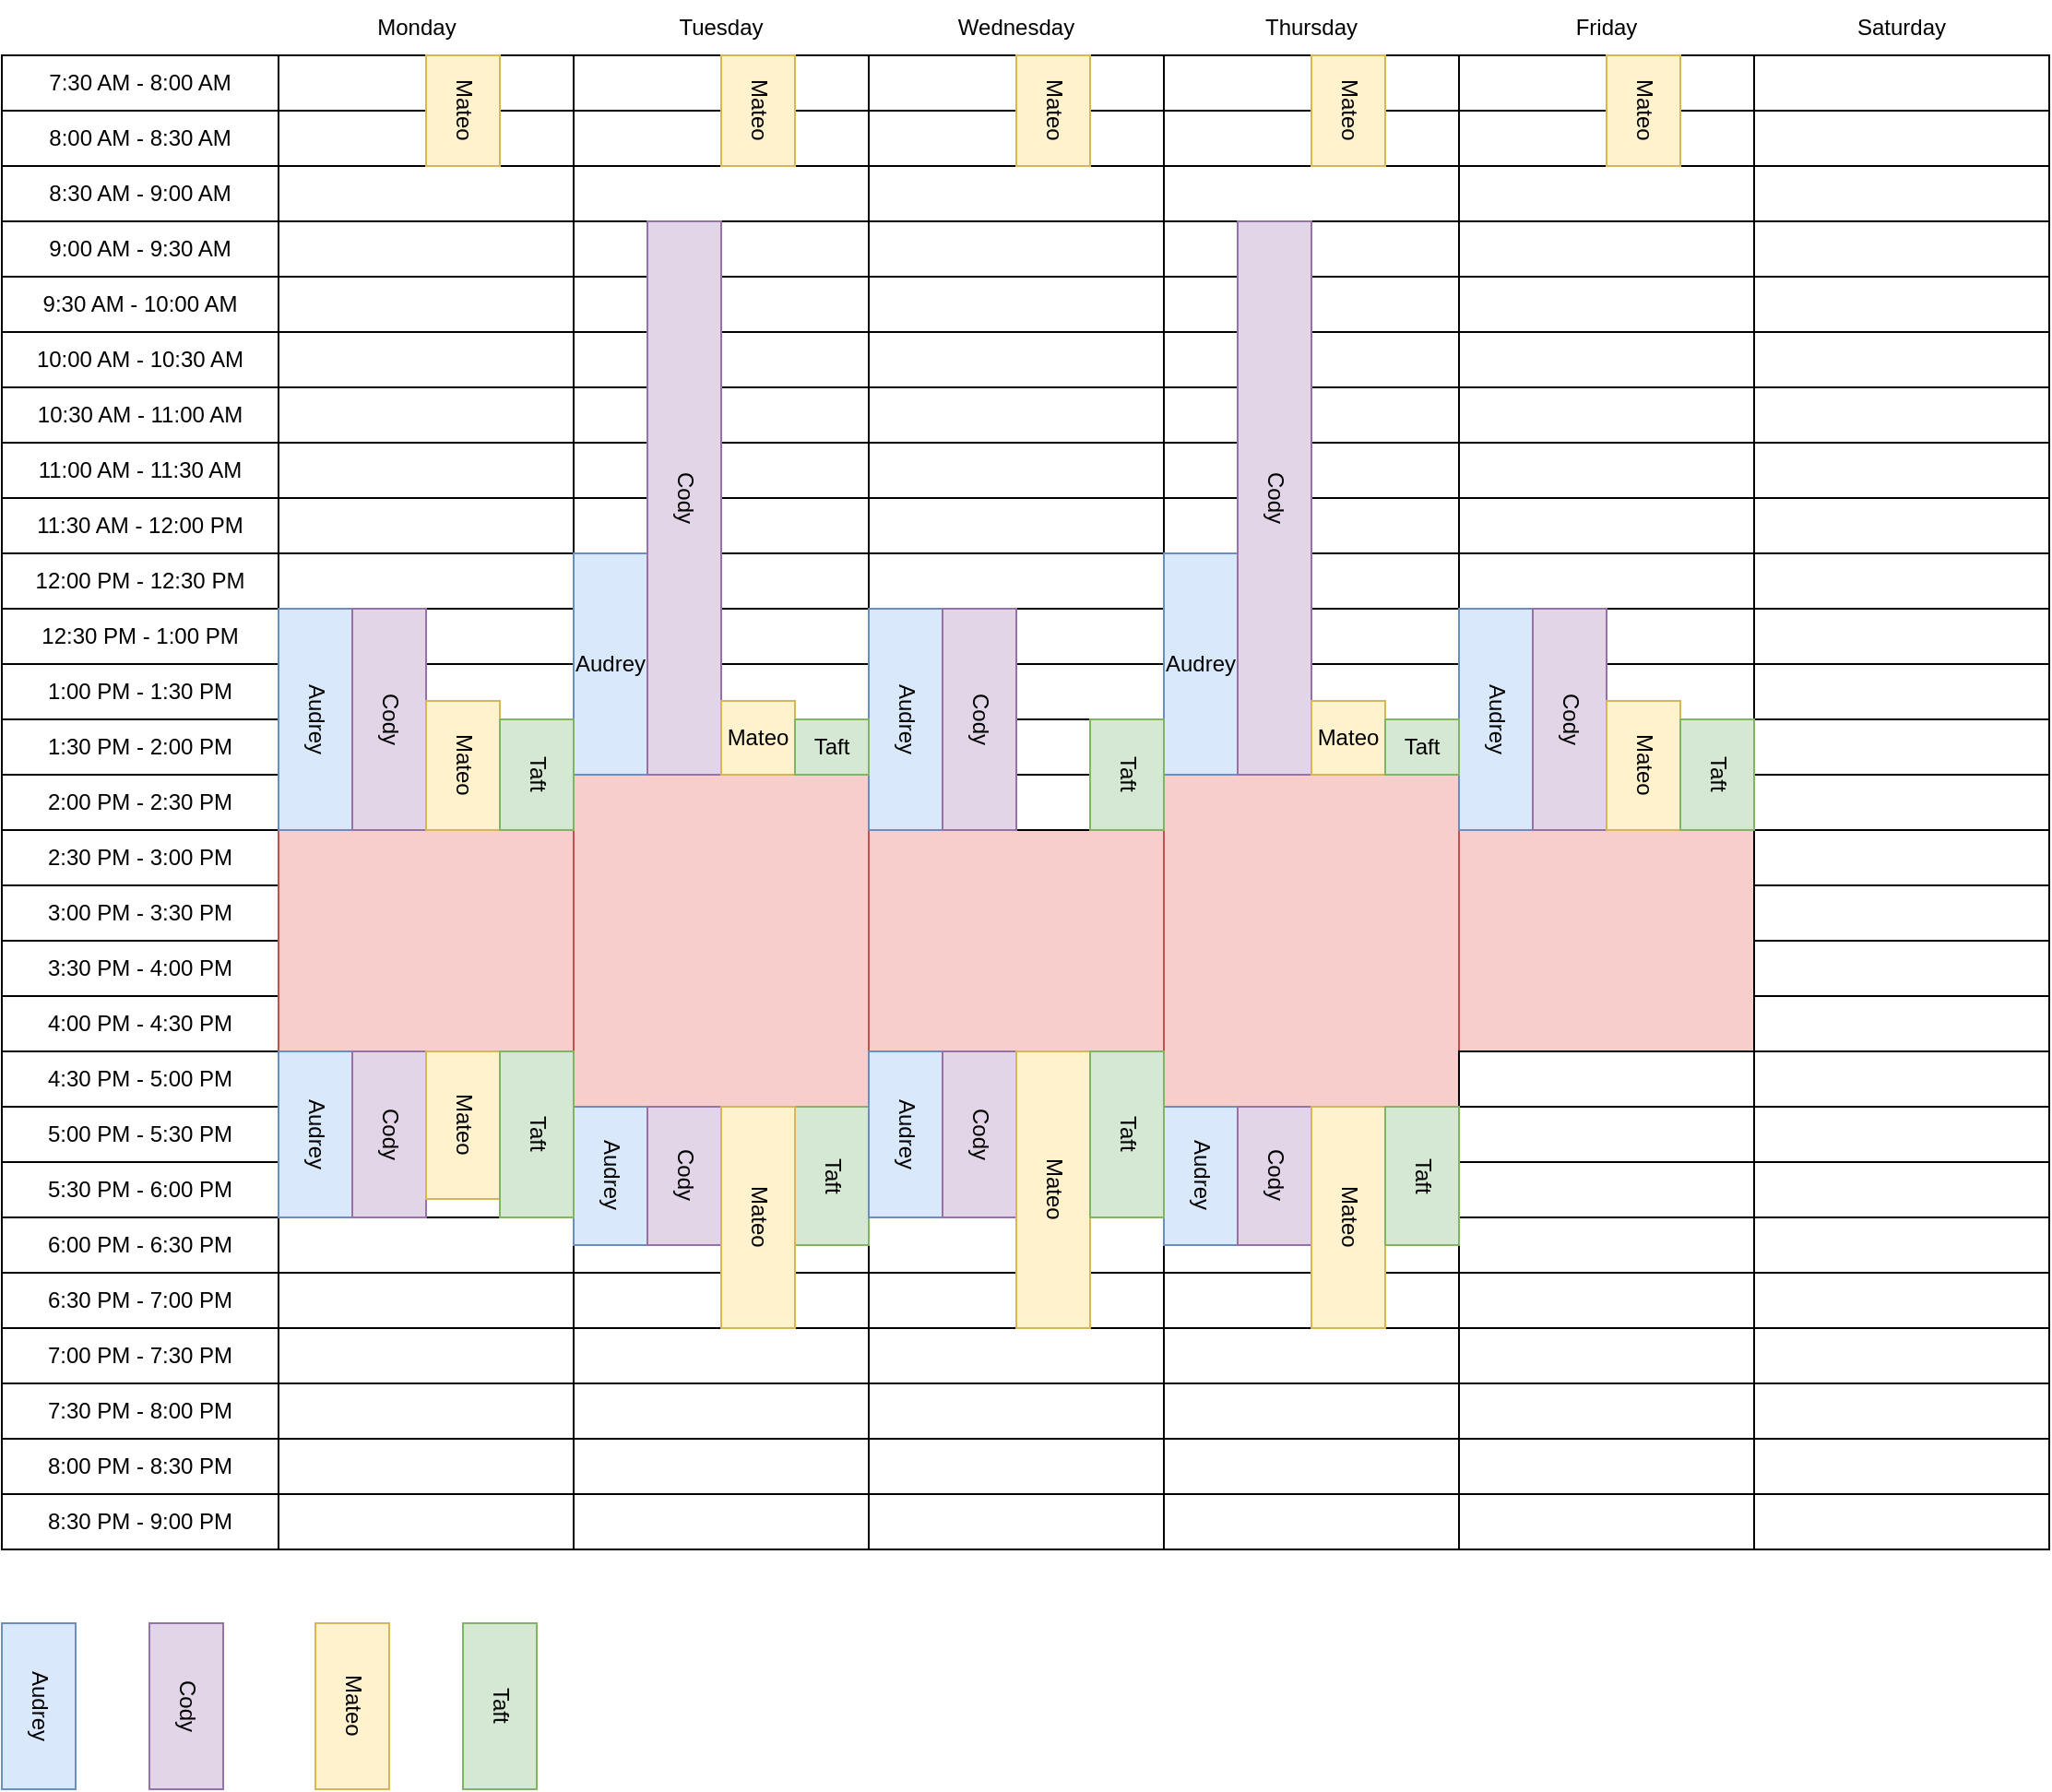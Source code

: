 <mxfile>
    <diagram id="uP_zvnIh-xmorhRnee6C" name="Page-1">
        <mxGraphModel dx="1044" dy="752" grid="1" gridSize="10" guides="1" tooltips="1" connect="1" arrows="1" fold="1" page="1" pageScale="1" pageWidth="850" pageHeight="1100" math="0" shadow="0">
            <root>
                <mxCell id="0"/>
                <mxCell id="1" parent="0"/>
                <mxCell id="2" value="" style="rounded=0;whiteSpace=wrap;html=1;" parent="1" vertex="1">
                    <mxGeometry x="100" y="40" width="150" height="810" as="geometry"/>
                </mxCell>
                <mxCell id="4" value="7:30 AM - 8:00 AM" style="rounded=0;whiteSpace=wrap;html=1;" parent="1" vertex="1">
                    <mxGeometry x="100" y="40" width="150" height="30" as="geometry"/>
                </mxCell>
                <mxCell id="5" value="8:00 AM - 8:30 AM" style="rounded=0;whiteSpace=wrap;html=1;" parent="1" vertex="1">
                    <mxGeometry x="100" y="70" width="150" height="30" as="geometry"/>
                </mxCell>
                <mxCell id="7" value="8:30 AM - 9:00 AM" style="rounded=0;whiteSpace=wrap;html=1;" parent="1" vertex="1">
                    <mxGeometry x="100" y="100" width="150" height="30" as="geometry"/>
                </mxCell>
                <mxCell id="8" value="10:30 AM - 11:00 AM" style="rounded=0;whiteSpace=wrap;html=1;" parent="1" vertex="1">
                    <mxGeometry x="100" y="220" width="150" height="30" as="geometry"/>
                </mxCell>
                <mxCell id="9" value="11:00 AM - 11:30 AM" style="rounded=0;whiteSpace=wrap;html=1;" parent="1" vertex="1">
                    <mxGeometry x="100" y="250" width="150" height="30" as="geometry"/>
                </mxCell>
                <mxCell id="10" value="11:30 AM - 12:00 PM" style="rounded=0;whiteSpace=wrap;html=1;" parent="1" vertex="1">
                    <mxGeometry x="100" y="280" width="150" height="30" as="geometry"/>
                </mxCell>
                <mxCell id="11" value="12:00 PM - 12:30 PM" style="rounded=0;whiteSpace=wrap;html=1;" parent="1" vertex="1">
                    <mxGeometry x="100" y="310" width="150" height="30" as="geometry"/>
                </mxCell>
                <mxCell id="12" value="12:30 PM - 1:00 PM" style="rounded=0;whiteSpace=wrap;html=1;" parent="1" vertex="1">
                    <mxGeometry x="100" y="340" width="150" height="30" as="geometry"/>
                </mxCell>
                <mxCell id="13" value="1:00 PM - 1:30 PM" style="rounded=0;whiteSpace=wrap;html=1;" parent="1" vertex="1">
                    <mxGeometry x="100" y="370" width="150" height="30" as="geometry"/>
                </mxCell>
                <mxCell id="14" value="1:30 PM - 2:00 PM" style="rounded=0;whiteSpace=wrap;html=1;" parent="1" vertex="1">
                    <mxGeometry x="100" y="400" width="150" height="30" as="geometry"/>
                </mxCell>
                <mxCell id="15" value="2:00 PM - 2:30 PM" style="rounded=0;whiteSpace=wrap;html=1;" parent="1" vertex="1">
                    <mxGeometry x="100" y="430" width="150" height="30" as="geometry"/>
                </mxCell>
                <mxCell id="16" value="2:30 PM - 3:00 PM" style="rounded=0;whiteSpace=wrap;html=1;" parent="1" vertex="1">
                    <mxGeometry x="100" y="460" width="150" height="30" as="geometry"/>
                </mxCell>
                <mxCell id="17" value="3:00 PM - 3:30 PM" style="rounded=0;whiteSpace=wrap;html=1;" parent="1" vertex="1">
                    <mxGeometry x="100" y="490" width="150" height="30" as="geometry"/>
                </mxCell>
                <mxCell id="18" value="3:30 PM - 4:00 PM" style="rounded=0;whiteSpace=wrap;html=1;" parent="1" vertex="1">
                    <mxGeometry x="100" y="520" width="150" height="30" as="geometry"/>
                </mxCell>
                <mxCell id="19" value="4:00 PM - 4:30 PM" style="rounded=0;whiteSpace=wrap;html=1;" parent="1" vertex="1">
                    <mxGeometry x="100" y="550" width="150" height="30" as="geometry"/>
                </mxCell>
                <mxCell id="20" value="4:30 PM - 5:00 PM" style="rounded=0;whiteSpace=wrap;html=1;" parent="1" vertex="1">
                    <mxGeometry x="100" y="580" width="150" height="30" as="geometry"/>
                </mxCell>
                <mxCell id="23" value="5:00 PM - 5:30 PM" style="rounded=0;whiteSpace=wrap;html=1;" parent="1" vertex="1">
                    <mxGeometry x="100" y="610" width="150" height="30" as="geometry"/>
                </mxCell>
                <mxCell id="24" value="10:00 AM - 10:30 AM" style="rounded=0;whiteSpace=wrap;html=1;" parent="1" vertex="1">
                    <mxGeometry x="100" y="190" width="150" height="30" as="geometry"/>
                </mxCell>
                <mxCell id="25" value="5:30 PM - 6:00 PM" style="rounded=0;whiteSpace=wrap;html=1;" parent="1" vertex="1">
                    <mxGeometry x="100" y="640" width="150" height="30" as="geometry"/>
                </mxCell>
                <mxCell id="26" value="6:00 PM - 6:30 PM" style="rounded=0;whiteSpace=wrap;html=1;" parent="1" vertex="1">
                    <mxGeometry x="100" y="670" width="150" height="30" as="geometry"/>
                </mxCell>
                <mxCell id="27" value="6:30 PM - 7:00 PM" style="rounded=0;whiteSpace=wrap;html=1;" parent="1" vertex="1">
                    <mxGeometry x="100" y="700" width="150" height="30" as="geometry"/>
                </mxCell>
                <mxCell id="28" value="7:00 PM - 7:30 PM" style="rounded=0;whiteSpace=wrap;html=1;" parent="1" vertex="1">
                    <mxGeometry x="100" y="730" width="150" height="30" as="geometry"/>
                </mxCell>
                <mxCell id="30" value="7:30 PM - 8:00 PM" style="rounded=0;whiteSpace=wrap;html=1;" parent="1" vertex="1">
                    <mxGeometry x="100" y="760" width="150" height="30" as="geometry"/>
                </mxCell>
                <mxCell id="31" value="8:00 PM - 8:30 PM" style="rounded=0;whiteSpace=wrap;html=1;" parent="1" vertex="1">
                    <mxGeometry x="100" y="790" width="150" height="30" as="geometry"/>
                </mxCell>
                <mxCell id="32" value="8:30 PM - 9:00 PM" style="rounded=0;whiteSpace=wrap;html=1;" parent="1" vertex="1">
                    <mxGeometry x="100" y="820" width="150" height="30" as="geometry"/>
                </mxCell>
                <mxCell id="35" value="" style="rounded=0;whiteSpace=wrap;html=1;fillColor=#f8cecc;strokeColor=#b85450;" parent="1" vertex="1">
                    <mxGeometry x="250" y="40" width="160" height="810" as="geometry"/>
                </mxCell>
                <mxCell id="36" value="Monday" style="text;html=1;align=center;verticalAlign=middle;whiteSpace=wrap;rounded=0;" parent="1" vertex="1">
                    <mxGeometry x="295" y="10" width="60" height="30" as="geometry"/>
                </mxCell>
                <mxCell id="37" value="" style="rounded=0;whiteSpace=wrap;html=1;" parent="1" vertex="1">
                    <mxGeometry x="250" y="40" width="160" height="30" as="geometry"/>
                </mxCell>
                <mxCell id="38" value="" style="rounded=0;whiteSpace=wrap;html=1;" parent="1" vertex="1">
                    <mxGeometry x="250" y="70" width="160" height="30" as="geometry"/>
                </mxCell>
                <mxCell id="40" value="" style="rounded=0;whiteSpace=wrap;html=1;" parent="1" vertex="1">
                    <mxGeometry x="250" y="130" width="160" height="30" as="geometry"/>
                </mxCell>
                <mxCell id="41" value="" style="rounded=0;whiteSpace=wrap;html=1;" parent="1" vertex="1">
                    <mxGeometry x="250" y="160" width="160" height="30" as="geometry"/>
                </mxCell>
                <mxCell id="42" value="" style="rounded=0;whiteSpace=wrap;html=1;" parent="1" vertex="1">
                    <mxGeometry x="250" y="190" width="160" height="30" as="geometry"/>
                </mxCell>
                <mxCell id="43" value="" style="rounded=0;whiteSpace=wrap;html=1;" parent="1" vertex="1">
                    <mxGeometry x="250" y="220" width="160" height="30" as="geometry"/>
                </mxCell>
                <mxCell id="44" value="" style="rounded=0;whiteSpace=wrap;html=1;" parent="1" vertex="1">
                    <mxGeometry x="250" y="250" width="160" height="30" as="geometry"/>
                </mxCell>
                <mxCell id="45" value="" style="rounded=0;whiteSpace=wrap;html=1;" parent="1" vertex="1">
                    <mxGeometry x="250" y="280" width="160" height="30" as="geometry"/>
                </mxCell>
                <mxCell id="46" value="" style="rounded=0;whiteSpace=wrap;html=1;" parent="1" vertex="1">
                    <mxGeometry x="250" y="310" width="160" height="30" as="geometry"/>
                </mxCell>
                <mxCell id="47" value="" style="rounded=0;whiteSpace=wrap;html=1;" parent="1" vertex="1">
                    <mxGeometry x="250" y="340" width="160" height="30" as="geometry"/>
                </mxCell>
                <mxCell id="48" value="" style="rounded=0;whiteSpace=wrap;html=1;" parent="1" vertex="1">
                    <mxGeometry x="250" y="370" width="160" height="30" as="geometry"/>
                </mxCell>
                <mxCell id="49" value="" style="rounded=0;whiteSpace=wrap;html=1;" parent="1" vertex="1">
                    <mxGeometry x="250" y="400" width="160" height="30" as="geometry"/>
                </mxCell>
                <mxCell id="50" value="" style="rounded=0;whiteSpace=wrap;html=1;" parent="1" vertex="1">
                    <mxGeometry x="250" y="430" width="160" height="30" as="geometry"/>
                </mxCell>
                <mxCell id="55" value="" style="rounded=0;whiteSpace=wrap;html=1;" parent="1" vertex="1">
                    <mxGeometry x="250" y="580" width="160" height="30" as="geometry"/>
                </mxCell>
                <mxCell id="56" value="" style="rounded=0;whiteSpace=wrap;html=1;" parent="1" vertex="1">
                    <mxGeometry x="250" y="610" width="160" height="30" as="geometry"/>
                </mxCell>
                <mxCell id="57" value="" style="rounded=0;whiteSpace=wrap;html=1;" parent="1" vertex="1">
                    <mxGeometry x="250" y="640" width="160" height="30" as="geometry"/>
                </mxCell>
                <mxCell id="58" value="" style="rounded=0;whiteSpace=wrap;html=1;" parent="1" vertex="1">
                    <mxGeometry x="250" y="670" width="160" height="30" as="geometry"/>
                </mxCell>
                <mxCell id="59" value="" style="rounded=0;whiteSpace=wrap;html=1;" parent="1" vertex="1">
                    <mxGeometry x="250" y="700" width="160" height="30" as="geometry"/>
                </mxCell>
                <mxCell id="60" value="" style="rounded=0;whiteSpace=wrap;html=1;" parent="1" vertex="1">
                    <mxGeometry x="250" y="730" width="160" height="30" as="geometry"/>
                </mxCell>
                <mxCell id="61" value="" style="rounded=0;whiteSpace=wrap;html=1;" parent="1" vertex="1">
                    <mxGeometry x="250" y="760" width="160" height="30" as="geometry"/>
                </mxCell>
                <mxCell id="62" value="" style="rounded=0;whiteSpace=wrap;html=1;" parent="1" vertex="1">
                    <mxGeometry x="250" y="790" width="160" height="30" as="geometry"/>
                </mxCell>
                <mxCell id="63" value="" style="rounded=0;whiteSpace=wrap;html=1;" parent="1" vertex="1">
                    <mxGeometry x="250" y="820" width="160" height="30" as="geometry"/>
                </mxCell>
                <mxCell id="64" value="" style="rounded=0;whiteSpace=wrap;html=1;fillColor=#f8cecc;strokeColor=#b85450;" parent="1" vertex="1">
                    <mxGeometry x="410" y="40" width="160" height="810" as="geometry"/>
                </mxCell>
                <mxCell id="65" value="Tuesday" style="text;html=1;align=center;verticalAlign=middle;whiteSpace=wrap;rounded=0;" parent="1" vertex="1">
                    <mxGeometry x="460" y="10" width="60" height="30" as="geometry"/>
                </mxCell>
                <mxCell id="66" value="" style="rounded=0;whiteSpace=wrap;html=1;" parent="1" vertex="1">
                    <mxGeometry x="410" y="40" width="160" height="30" as="geometry"/>
                </mxCell>
                <mxCell id="67" value="" style="rounded=0;whiteSpace=wrap;html=1;" parent="1" vertex="1">
                    <mxGeometry x="410" y="70" width="160" height="30" as="geometry"/>
                </mxCell>
                <mxCell id="68" value="" style="rounded=0;whiteSpace=wrap;html=1;" parent="1" vertex="1">
                    <mxGeometry x="410" y="100" width="160" height="30" as="geometry"/>
                </mxCell>
                <mxCell id="69" value="" style="rounded=0;whiteSpace=wrap;html=1;" parent="1" vertex="1">
                    <mxGeometry x="410" y="130" width="160" height="30" as="geometry"/>
                </mxCell>
                <mxCell id="70" value="" style="rounded=0;whiteSpace=wrap;html=1;" parent="1" vertex="1">
                    <mxGeometry x="410" y="160" width="160" height="30" as="geometry"/>
                </mxCell>
                <mxCell id="71" value="" style="rounded=0;whiteSpace=wrap;html=1;" parent="1" vertex="1">
                    <mxGeometry x="410" y="190" width="160" height="30" as="geometry"/>
                </mxCell>
                <mxCell id="72" value="" style="rounded=0;whiteSpace=wrap;html=1;" parent="1" vertex="1">
                    <mxGeometry x="410" y="220" width="160" height="30" as="geometry"/>
                </mxCell>
                <mxCell id="73" value="" style="rounded=0;whiteSpace=wrap;html=1;" parent="1" vertex="1">
                    <mxGeometry x="410" y="250" width="160" height="30" as="geometry"/>
                </mxCell>
                <mxCell id="74" value="" style="rounded=0;whiteSpace=wrap;html=1;" parent="1" vertex="1">
                    <mxGeometry x="410" y="280" width="160" height="30" as="geometry"/>
                </mxCell>
                <mxCell id="75" value="" style="rounded=0;whiteSpace=wrap;html=1;" parent="1" vertex="1">
                    <mxGeometry x="410" y="310" width="160" height="30" as="geometry"/>
                </mxCell>
                <mxCell id="76" value="" style="rounded=0;whiteSpace=wrap;html=1;" parent="1" vertex="1">
                    <mxGeometry x="410" y="340" width="160" height="30" as="geometry"/>
                </mxCell>
                <mxCell id="77" value="" style="rounded=0;whiteSpace=wrap;html=1;" parent="1" vertex="1">
                    <mxGeometry x="410" y="370" width="160" height="30" as="geometry"/>
                </mxCell>
                <mxCell id="78" value="" style="rounded=0;whiteSpace=wrap;html=1;" parent="1" vertex="1">
                    <mxGeometry x="410" y="400" width="160" height="30" as="geometry"/>
                </mxCell>
                <mxCell id="85" value="" style="rounded=0;whiteSpace=wrap;html=1;" parent="1" vertex="1">
                    <mxGeometry x="410" y="610" width="160" height="30" as="geometry"/>
                </mxCell>
                <mxCell id="86" value="" style="rounded=0;whiteSpace=wrap;html=1;" parent="1" vertex="1">
                    <mxGeometry x="410" y="640" width="160" height="30" as="geometry"/>
                </mxCell>
                <mxCell id="87" value="" style="rounded=0;whiteSpace=wrap;html=1;" parent="1" vertex="1">
                    <mxGeometry x="410" y="670" width="160" height="30" as="geometry"/>
                </mxCell>
                <mxCell id="88" value="" style="rounded=0;whiteSpace=wrap;html=1;" parent="1" vertex="1">
                    <mxGeometry x="410" y="700" width="160" height="30" as="geometry"/>
                </mxCell>
                <mxCell id="89" value="" style="rounded=0;whiteSpace=wrap;html=1;" parent="1" vertex="1">
                    <mxGeometry x="410" y="730" width="160" height="30" as="geometry"/>
                </mxCell>
                <mxCell id="90" value="" style="rounded=0;whiteSpace=wrap;html=1;" parent="1" vertex="1">
                    <mxGeometry x="410" y="760" width="160" height="30" as="geometry"/>
                </mxCell>
                <mxCell id="91" value="" style="rounded=0;whiteSpace=wrap;html=1;" parent="1" vertex="1">
                    <mxGeometry x="410" y="790" width="160" height="30" as="geometry"/>
                </mxCell>
                <mxCell id="92" value="" style="rounded=0;whiteSpace=wrap;html=1;" parent="1" vertex="1">
                    <mxGeometry x="410" y="820" width="160" height="30" as="geometry"/>
                </mxCell>
                <mxCell id="93" value="" style="rounded=0;whiteSpace=wrap;html=1;fillColor=#f8cecc;strokeColor=#b85450;" parent="1" vertex="1">
                    <mxGeometry x="570" y="40" width="160" height="810" as="geometry"/>
                </mxCell>
                <mxCell id="94" value="Wednesday" style="text;html=1;align=center;verticalAlign=middle;whiteSpace=wrap;rounded=0;" parent="1" vertex="1">
                    <mxGeometry x="620" y="10" width="60" height="30" as="geometry"/>
                </mxCell>
                <mxCell id="95" value="" style="rounded=0;whiteSpace=wrap;html=1;" parent="1" vertex="1">
                    <mxGeometry x="570" y="40" width="160" height="30" as="geometry"/>
                </mxCell>
                <mxCell id="96" value="" style="rounded=0;whiteSpace=wrap;html=1;" parent="1" vertex="1">
                    <mxGeometry x="570" y="70" width="160" height="30" as="geometry"/>
                </mxCell>
                <mxCell id="97" value="" style="rounded=0;whiteSpace=wrap;html=1;" parent="1" vertex="1">
                    <mxGeometry x="570" y="100" width="160" height="30" as="geometry"/>
                </mxCell>
                <mxCell id="98" value="" style="rounded=0;whiteSpace=wrap;html=1;" parent="1" vertex="1">
                    <mxGeometry x="570" y="130" width="160" height="30" as="geometry"/>
                </mxCell>
                <mxCell id="99" value="" style="rounded=0;whiteSpace=wrap;html=1;" parent="1" vertex="1">
                    <mxGeometry x="570" y="160" width="160" height="30" as="geometry"/>
                </mxCell>
                <mxCell id="100" value="" style="rounded=0;whiteSpace=wrap;html=1;" parent="1" vertex="1">
                    <mxGeometry x="570" y="190" width="160" height="30" as="geometry"/>
                </mxCell>
                <mxCell id="101" value="" style="rounded=0;whiteSpace=wrap;html=1;" parent="1" vertex="1">
                    <mxGeometry x="570" y="220" width="160" height="30" as="geometry"/>
                </mxCell>
                <mxCell id="102" value="" style="rounded=0;whiteSpace=wrap;html=1;" parent="1" vertex="1">
                    <mxGeometry x="570" y="250" width="160" height="30" as="geometry"/>
                </mxCell>
                <mxCell id="103" value="" style="rounded=0;whiteSpace=wrap;html=1;" parent="1" vertex="1">
                    <mxGeometry x="570" y="280" width="160" height="30" as="geometry"/>
                </mxCell>
                <mxCell id="104" value="" style="rounded=0;whiteSpace=wrap;html=1;" parent="1" vertex="1">
                    <mxGeometry x="570" y="310" width="160" height="30" as="geometry"/>
                </mxCell>
                <mxCell id="105" value="" style="rounded=0;whiteSpace=wrap;html=1;" parent="1" vertex="1">
                    <mxGeometry x="570" y="340" width="160" height="30" as="geometry"/>
                </mxCell>
                <mxCell id="106" value="" style="rounded=0;whiteSpace=wrap;html=1;" parent="1" vertex="1">
                    <mxGeometry x="570" y="370" width="160" height="30" as="geometry"/>
                </mxCell>
                <mxCell id="107" value="" style="rounded=0;whiteSpace=wrap;html=1;" parent="1" vertex="1">
                    <mxGeometry x="570" y="400" width="160" height="30" as="geometry"/>
                </mxCell>
                <mxCell id="108" value="" style="rounded=0;whiteSpace=wrap;html=1;" parent="1" vertex="1">
                    <mxGeometry x="570" y="430" width="160" height="30" as="geometry"/>
                </mxCell>
                <mxCell id="113" value="" style="rounded=0;whiteSpace=wrap;html=1;" parent="1" vertex="1">
                    <mxGeometry x="570" y="580" width="160" height="30" as="geometry"/>
                </mxCell>
                <mxCell id="114" value="" style="rounded=0;whiteSpace=wrap;html=1;" parent="1" vertex="1">
                    <mxGeometry x="570" y="610" width="160" height="30" as="geometry"/>
                </mxCell>
                <mxCell id="115" value="" style="rounded=0;whiteSpace=wrap;html=1;" parent="1" vertex="1">
                    <mxGeometry x="570" y="640" width="160" height="30" as="geometry"/>
                </mxCell>
                <mxCell id="116" value="" style="rounded=0;whiteSpace=wrap;html=1;" parent="1" vertex="1">
                    <mxGeometry x="570" y="670" width="160" height="30" as="geometry"/>
                </mxCell>
                <mxCell id="117" value="" style="rounded=0;whiteSpace=wrap;html=1;" parent="1" vertex="1">
                    <mxGeometry x="570" y="700" width="160" height="30" as="geometry"/>
                </mxCell>
                <mxCell id="118" value="" style="rounded=0;whiteSpace=wrap;html=1;" parent="1" vertex="1">
                    <mxGeometry x="570" y="730" width="160" height="30" as="geometry"/>
                </mxCell>
                <mxCell id="119" value="" style="rounded=0;whiteSpace=wrap;html=1;" parent="1" vertex="1">
                    <mxGeometry x="570" y="760" width="160" height="30" as="geometry"/>
                </mxCell>
                <mxCell id="120" value="" style="rounded=0;whiteSpace=wrap;html=1;" parent="1" vertex="1">
                    <mxGeometry x="570" y="790" width="160" height="30" as="geometry"/>
                </mxCell>
                <mxCell id="121" value="" style="rounded=0;whiteSpace=wrap;html=1;" parent="1" vertex="1">
                    <mxGeometry x="570" y="820" width="160" height="30" as="geometry"/>
                </mxCell>
                <mxCell id="122" value="" style="rounded=0;whiteSpace=wrap;html=1;fillColor=#f8cecc;strokeColor=#b85450;" parent="1" vertex="1">
                    <mxGeometry x="730" y="40" width="160" height="810" as="geometry"/>
                </mxCell>
                <mxCell id="123" value="Thursday" style="text;html=1;align=center;verticalAlign=middle;whiteSpace=wrap;rounded=0;" parent="1" vertex="1">
                    <mxGeometry x="780" y="10" width="60" height="30" as="geometry"/>
                </mxCell>
                <mxCell id="124" value="" style="rounded=0;whiteSpace=wrap;html=1;" parent="1" vertex="1">
                    <mxGeometry x="730" y="40" width="160" height="30" as="geometry"/>
                </mxCell>
                <mxCell id="125" value="" style="rounded=0;whiteSpace=wrap;html=1;" parent="1" vertex="1">
                    <mxGeometry x="730" y="70" width="160" height="30" as="geometry"/>
                </mxCell>
                <mxCell id="126" value="" style="rounded=0;whiteSpace=wrap;html=1;" parent="1" vertex="1">
                    <mxGeometry x="730" y="100" width="160" height="30" as="geometry"/>
                </mxCell>
                <mxCell id="127" value="" style="rounded=0;whiteSpace=wrap;html=1;" parent="1" vertex="1">
                    <mxGeometry x="730" y="130" width="160" height="30" as="geometry"/>
                </mxCell>
                <mxCell id="128" value="" style="rounded=0;whiteSpace=wrap;html=1;" parent="1" vertex="1">
                    <mxGeometry x="730" y="160" width="160" height="30" as="geometry"/>
                </mxCell>
                <mxCell id="129" value="" style="rounded=0;whiteSpace=wrap;html=1;" parent="1" vertex="1">
                    <mxGeometry x="730" y="190" width="160" height="30" as="geometry"/>
                </mxCell>
                <mxCell id="130" value="" style="rounded=0;whiteSpace=wrap;html=1;" parent="1" vertex="1">
                    <mxGeometry x="730" y="220" width="160" height="30" as="geometry"/>
                </mxCell>
                <mxCell id="131" value="" style="rounded=0;whiteSpace=wrap;html=1;" parent="1" vertex="1">
                    <mxGeometry x="730" y="250" width="160" height="30" as="geometry"/>
                </mxCell>
                <mxCell id="132" value="" style="rounded=0;whiteSpace=wrap;html=1;" parent="1" vertex="1">
                    <mxGeometry x="730" y="280" width="160" height="30" as="geometry"/>
                </mxCell>
                <mxCell id="133" value="" style="rounded=0;whiteSpace=wrap;html=1;" parent="1" vertex="1">
                    <mxGeometry x="730" y="310" width="160" height="30" as="geometry"/>
                </mxCell>
                <mxCell id="134" value="" style="rounded=0;whiteSpace=wrap;html=1;" parent="1" vertex="1">
                    <mxGeometry x="730" y="340" width="160" height="30" as="geometry"/>
                </mxCell>
                <mxCell id="135" value="" style="rounded=0;whiteSpace=wrap;html=1;" parent="1" vertex="1">
                    <mxGeometry x="730" y="370" width="160" height="30" as="geometry"/>
                </mxCell>
                <mxCell id="136" value="" style="rounded=0;whiteSpace=wrap;html=1;" parent="1" vertex="1">
                    <mxGeometry x="730" y="400" width="160" height="30" as="geometry"/>
                </mxCell>
                <mxCell id="143" value="" style="rounded=0;whiteSpace=wrap;html=1;" parent="1" vertex="1">
                    <mxGeometry x="730" y="610" width="160" height="30" as="geometry"/>
                </mxCell>
                <mxCell id="144" value="" style="rounded=0;whiteSpace=wrap;html=1;" parent="1" vertex="1">
                    <mxGeometry x="730" y="640" width="160" height="30" as="geometry"/>
                </mxCell>
                <mxCell id="145" value="" style="rounded=0;whiteSpace=wrap;html=1;" parent="1" vertex="1">
                    <mxGeometry x="730" y="670" width="160" height="30" as="geometry"/>
                </mxCell>
                <mxCell id="146" value="" style="rounded=0;whiteSpace=wrap;html=1;" parent="1" vertex="1">
                    <mxGeometry x="730" y="700" width="160" height="30" as="geometry"/>
                </mxCell>
                <mxCell id="147" value="" style="rounded=0;whiteSpace=wrap;html=1;" parent="1" vertex="1">
                    <mxGeometry x="730" y="730" width="160" height="30" as="geometry"/>
                </mxCell>
                <mxCell id="148" value="" style="rounded=0;whiteSpace=wrap;html=1;" parent="1" vertex="1">
                    <mxGeometry x="730" y="760" width="160" height="30" as="geometry"/>
                </mxCell>
                <mxCell id="149" value="" style="rounded=0;whiteSpace=wrap;html=1;" parent="1" vertex="1">
                    <mxGeometry x="730" y="790" width="160" height="30" as="geometry"/>
                </mxCell>
                <mxCell id="150" value="" style="rounded=0;whiteSpace=wrap;html=1;" parent="1" vertex="1">
                    <mxGeometry x="730" y="820" width="160" height="30" as="geometry"/>
                </mxCell>
                <mxCell id="151" value="" style="rounded=0;whiteSpace=wrap;html=1;fillColor=#f8cecc;strokeColor=#b85450;" parent="1" vertex="1">
                    <mxGeometry x="890" y="40" width="160" height="810" as="geometry"/>
                </mxCell>
                <mxCell id="152" value="Friday" style="text;html=1;align=center;verticalAlign=middle;whiteSpace=wrap;rounded=0;" parent="1" vertex="1">
                    <mxGeometry x="940" y="10" width="60" height="30" as="geometry"/>
                </mxCell>
                <mxCell id="153" value="" style="rounded=0;whiteSpace=wrap;html=1;" parent="1" vertex="1">
                    <mxGeometry x="890" y="40" width="160" height="30" as="geometry"/>
                </mxCell>
                <mxCell id="154" value="" style="rounded=0;whiteSpace=wrap;html=1;" parent="1" vertex="1">
                    <mxGeometry x="890" y="70" width="160" height="30" as="geometry"/>
                </mxCell>
                <mxCell id="155" value="" style="rounded=0;whiteSpace=wrap;html=1;" parent="1" vertex="1">
                    <mxGeometry x="890" y="100" width="160" height="30" as="geometry"/>
                </mxCell>
                <mxCell id="156" value="" style="rounded=0;whiteSpace=wrap;html=1;" parent="1" vertex="1">
                    <mxGeometry x="890" y="130" width="160" height="30" as="geometry"/>
                </mxCell>
                <mxCell id="157" value="" style="rounded=0;whiteSpace=wrap;html=1;" parent="1" vertex="1">
                    <mxGeometry x="890" y="160" width="160" height="30" as="geometry"/>
                </mxCell>
                <mxCell id="158" value="" style="rounded=0;whiteSpace=wrap;html=1;" parent="1" vertex="1">
                    <mxGeometry x="890" y="190" width="160" height="30" as="geometry"/>
                </mxCell>
                <mxCell id="159" value="" style="rounded=0;whiteSpace=wrap;html=1;" parent="1" vertex="1">
                    <mxGeometry x="890" y="220" width="160" height="30" as="geometry"/>
                </mxCell>
                <mxCell id="160" value="" style="rounded=0;whiteSpace=wrap;html=1;" parent="1" vertex="1">
                    <mxGeometry x="890" y="250" width="160" height="30" as="geometry"/>
                </mxCell>
                <mxCell id="161" value="" style="rounded=0;whiteSpace=wrap;html=1;" parent="1" vertex="1">
                    <mxGeometry x="890" y="280" width="160" height="30" as="geometry"/>
                </mxCell>
                <mxCell id="162" value="" style="rounded=0;whiteSpace=wrap;html=1;" parent="1" vertex="1">
                    <mxGeometry x="890" y="310" width="160" height="30" as="geometry"/>
                </mxCell>
                <mxCell id="163" value="" style="rounded=0;whiteSpace=wrap;html=1;" parent="1" vertex="1">
                    <mxGeometry x="890" y="340" width="160" height="30" as="geometry"/>
                </mxCell>
                <mxCell id="164" value="" style="rounded=0;whiteSpace=wrap;html=1;" parent="1" vertex="1">
                    <mxGeometry x="890" y="370" width="160" height="30" as="geometry"/>
                </mxCell>
                <mxCell id="165" value="" style="rounded=0;whiteSpace=wrap;html=1;" parent="1" vertex="1">
                    <mxGeometry x="890" y="400" width="160" height="30" as="geometry"/>
                </mxCell>
                <mxCell id="166" value="" style="rounded=0;whiteSpace=wrap;html=1;" parent="1" vertex="1">
                    <mxGeometry x="890" y="430" width="160" height="30" as="geometry"/>
                </mxCell>
                <mxCell id="171" value="" style="rounded=0;whiteSpace=wrap;html=1;" parent="1" vertex="1">
                    <mxGeometry x="890" y="580" width="160" height="30" as="geometry"/>
                </mxCell>
                <mxCell id="172" value="" style="rounded=0;whiteSpace=wrap;html=1;" parent="1" vertex="1">
                    <mxGeometry x="890" y="610" width="160" height="30" as="geometry"/>
                </mxCell>
                <mxCell id="173" value="" style="rounded=0;whiteSpace=wrap;html=1;" parent="1" vertex="1">
                    <mxGeometry x="890" y="640" width="160" height="30" as="geometry"/>
                </mxCell>
                <mxCell id="174" value="" style="rounded=0;whiteSpace=wrap;html=1;" parent="1" vertex="1">
                    <mxGeometry x="890" y="670" width="160" height="30" as="geometry"/>
                </mxCell>
                <mxCell id="175" value="" style="rounded=0;whiteSpace=wrap;html=1;" parent="1" vertex="1">
                    <mxGeometry x="890" y="700" width="160" height="30" as="geometry"/>
                </mxCell>
                <mxCell id="176" value="" style="rounded=0;whiteSpace=wrap;html=1;" parent="1" vertex="1">
                    <mxGeometry x="890" y="730" width="160" height="30" as="geometry"/>
                </mxCell>
                <mxCell id="177" value="" style="rounded=0;whiteSpace=wrap;html=1;" parent="1" vertex="1">
                    <mxGeometry x="890" y="760" width="160" height="30" as="geometry"/>
                </mxCell>
                <mxCell id="178" value="" style="rounded=0;whiteSpace=wrap;html=1;" parent="1" vertex="1">
                    <mxGeometry x="890" y="790" width="160" height="30" as="geometry"/>
                </mxCell>
                <mxCell id="179" value="" style="rounded=0;whiteSpace=wrap;html=1;" parent="1" vertex="1">
                    <mxGeometry x="890" y="820" width="160" height="30" as="geometry"/>
                </mxCell>
                <mxCell id="180" value="" style="rounded=0;whiteSpace=wrap;html=1;" parent="1" vertex="1">
                    <mxGeometry x="1050" y="40" width="160" height="810" as="geometry"/>
                </mxCell>
                <mxCell id="181" value="Saturday" style="text;html=1;align=center;verticalAlign=middle;whiteSpace=wrap;rounded=0;" parent="1" vertex="1">
                    <mxGeometry x="1100" y="10" width="60" height="30" as="geometry"/>
                </mxCell>
                <mxCell id="182" value="" style="rounded=0;whiteSpace=wrap;html=1;" parent="1" vertex="1">
                    <mxGeometry x="1050" y="40" width="160" height="30" as="geometry"/>
                </mxCell>
                <mxCell id="183" value="" style="rounded=0;whiteSpace=wrap;html=1;" parent="1" vertex="1">
                    <mxGeometry x="1050" y="70" width="160" height="30" as="geometry"/>
                </mxCell>
                <mxCell id="184" value="" style="rounded=0;whiteSpace=wrap;html=1;" parent="1" vertex="1">
                    <mxGeometry x="1050" y="100" width="160" height="30" as="geometry"/>
                </mxCell>
                <mxCell id="185" value="" style="rounded=0;whiteSpace=wrap;html=1;" parent="1" vertex="1">
                    <mxGeometry x="1050" y="130" width="160" height="30" as="geometry"/>
                </mxCell>
                <mxCell id="186" value="" style="rounded=0;whiteSpace=wrap;html=1;" parent="1" vertex="1">
                    <mxGeometry x="1050" y="160" width="160" height="30" as="geometry"/>
                </mxCell>
                <mxCell id="187" value="" style="rounded=0;whiteSpace=wrap;html=1;" parent="1" vertex="1">
                    <mxGeometry x="1050" y="190" width="160" height="30" as="geometry"/>
                </mxCell>
                <mxCell id="188" value="" style="rounded=0;whiteSpace=wrap;html=1;" parent="1" vertex="1">
                    <mxGeometry x="1050" y="220" width="160" height="30" as="geometry"/>
                </mxCell>
                <mxCell id="189" value="" style="rounded=0;whiteSpace=wrap;html=1;" parent="1" vertex="1">
                    <mxGeometry x="1050" y="250" width="160" height="30" as="geometry"/>
                </mxCell>
                <mxCell id="190" value="" style="rounded=0;whiteSpace=wrap;html=1;" parent="1" vertex="1">
                    <mxGeometry x="1050" y="280" width="160" height="30" as="geometry"/>
                </mxCell>
                <mxCell id="191" value="" style="rounded=0;whiteSpace=wrap;html=1;" parent="1" vertex="1">
                    <mxGeometry x="1050" y="310" width="160" height="30" as="geometry"/>
                </mxCell>
                <mxCell id="192" value="" style="rounded=0;whiteSpace=wrap;html=1;" parent="1" vertex="1">
                    <mxGeometry x="1050" y="340" width="160" height="30" as="geometry"/>
                </mxCell>
                <mxCell id="193" value="" style="rounded=0;whiteSpace=wrap;html=1;" parent="1" vertex="1">
                    <mxGeometry x="1050" y="370" width="160" height="30" as="geometry"/>
                </mxCell>
                <mxCell id="194" value="" style="rounded=0;whiteSpace=wrap;html=1;" parent="1" vertex="1">
                    <mxGeometry x="1050" y="400" width="160" height="30" as="geometry"/>
                </mxCell>
                <mxCell id="195" value="" style="rounded=0;whiteSpace=wrap;html=1;" parent="1" vertex="1">
                    <mxGeometry x="1050" y="430" width="160" height="30" as="geometry"/>
                </mxCell>
                <mxCell id="196" value="" style="rounded=0;whiteSpace=wrap;html=1;" parent="1" vertex="1">
                    <mxGeometry x="1050" y="460" width="160" height="30" as="geometry"/>
                </mxCell>
                <mxCell id="197" value="" style="rounded=0;whiteSpace=wrap;html=1;" parent="1" vertex="1">
                    <mxGeometry x="1050" y="490" width="160" height="30" as="geometry"/>
                </mxCell>
                <mxCell id="198" value="" style="rounded=0;whiteSpace=wrap;html=1;" parent="1" vertex="1">
                    <mxGeometry x="1050" y="520" width="160" height="30" as="geometry"/>
                </mxCell>
                <mxCell id="199" value="" style="rounded=0;whiteSpace=wrap;html=1;" parent="1" vertex="1">
                    <mxGeometry x="1050" y="550" width="160" height="30" as="geometry"/>
                </mxCell>
                <mxCell id="200" value="" style="rounded=0;whiteSpace=wrap;html=1;" parent="1" vertex="1">
                    <mxGeometry x="1050" y="580" width="160" height="30" as="geometry"/>
                </mxCell>
                <mxCell id="201" value="" style="rounded=0;whiteSpace=wrap;html=1;" parent="1" vertex="1">
                    <mxGeometry x="1050" y="610" width="160" height="30" as="geometry"/>
                </mxCell>
                <mxCell id="202" value="" style="rounded=0;whiteSpace=wrap;html=1;" parent="1" vertex="1">
                    <mxGeometry x="1050" y="640" width="160" height="30" as="geometry"/>
                </mxCell>
                <mxCell id="203" value="" style="rounded=0;whiteSpace=wrap;html=1;" parent="1" vertex="1">
                    <mxGeometry x="1050" y="670" width="160" height="30" as="geometry"/>
                </mxCell>
                <mxCell id="204" value="" style="rounded=0;whiteSpace=wrap;html=1;" parent="1" vertex="1">
                    <mxGeometry x="1050" y="700" width="160" height="30" as="geometry"/>
                </mxCell>
                <mxCell id="205" value="" style="rounded=0;whiteSpace=wrap;html=1;" parent="1" vertex="1">
                    <mxGeometry x="1050" y="730" width="160" height="30" as="geometry"/>
                </mxCell>
                <mxCell id="206" value="" style="rounded=0;whiteSpace=wrap;html=1;" parent="1" vertex="1">
                    <mxGeometry x="1050" y="760" width="160" height="30" as="geometry"/>
                </mxCell>
                <mxCell id="207" value="" style="rounded=0;whiteSpace=wrap;html=1;" parent="1" vertex="1">
                    <mxGeometry x="1050" y="790" width="160" height="30" as="geometry"/>
                </mxCell>
                <mxCell id="208" value="" style="rounded=0;whiteSpace=wrap;html=1;" parent="1" vertex="1">
                    <mxGeometry x="1050" y="820" width="160" height="30" as="geometry"/>
                </mxCell>
                <mxCell id="209" value="9:00 AM - 9:30 AM" style="rounded=0;whiteSpace=wrap;html=1;" parent="1" vertex="1">
                    <mxGeometry x="100" y="130" width="150" height="30" as="geometry"/>
                </mxCell>
                <mxCell id="210" value="9:30 AM - 10:00 AM" style="rounded=0;whiteSpace=wrap;html=1;" parent="1" vertex="1">
                    <mxGeometry x="100" y="160" width="150" height="30" as="geometry"/>
                </mxCell>
                <mxCell id="211" value="" style="rounded=0;whiteSpace=wrap;html=1;" parent="1" vertex="1">
                    <mxGeometry x="250" y="100" width="160" height="30" as="geometry"/>
                </mxCell>
                <mxCell id="212" value="Audrey" style="rounded=0;whiteSpace=wrap;html=1;textDirection=vertical-lr;fillColor=#dae8fc;strokeColor=#6c8ebf;" parent="1" vertex="1">
                    <mxGeometry x="100" y="890" width="40" height="90" as="geometry"/>
                </mxCell>
                <mxCell id="213" value="Cody" style="rounded=0;whiteSpace=wrap;html=1;textDirection=vertical-lr;fillColor=#e1d5e7;strokeColor=#9673a6;" parent="1" vertex="1">
                    <mxGeometry x="180" y="890" width="40" height="90" as="geometry"/>
                </mxCell>
                <mxCell id="214" value="Mateo" style="rounded=0;whiteSpace=wrap;html=1;textDirection=vertical-lr;fillColor=#fff2cc;strokeColor=#d6b656;" parent="1" vertex="1">
                    <mxGeometry x="270" y="890" width="40" height="90" as="geometry"/>
                </mxCell>
                <mxCell id="215" value="Taft" style="rounded=0;whiteSpace=wrap;html=1;textDirection=vertical-lr;fillColor=#d5e8d4;strokeColor=#82b366;" parent="1" vertex="1">
                    <mxGeometry x="530" y="610" width="40" height="75" as="geometry"/>
                </mxCell>
                <mxCell id="221" value="Audrey" style="rounded=0;whiteSpace=wrap;html=1;textDirection=vertical-lr;fillColor=#dae8fc;strokeColor=#6c8ebf;" parent="1" vertex="1">
                    <mxGeometry x="250" y="340" width="40" height="120" as="geometry"/>
                </mxCell>
                <mxCell id="222" value="Audrey" style="rounded=0;whiteSpace=wrap;html=1;textDirection=vertical-lr;fillColor=#dae8fc;strokeColor=#6c8ebf;" parent="1" vertex="1">
                    <mxGeometry x="250" y="580" width="40" height="90" as="geometry"/>
                </mxCell>
                <mxCell id="223" value="Audrey" style="rounded=0;whiteSpace=wrap;html=1;textDirection=vertical-lr;fillColor=#dae8fc;strokeColor=#6c8ebf;" parent="1" vertex="1">
                    <mxGeometry x="570" y="580" width="40" height="90" as="geometry"/>
                </mxCell>
                <mxCell id="224" value="Audrey" style="rounded=0;whiteSpace=wrap;html=1;textDirection=vertical-lr;fillColor=#dae8fc;strokeColor=#6c8ebf;" parent="1" vertex="1">
                    <mxGeometry x="570" y="340" width="40" height="120" as="geometry"/>
                </mxCell>
                <mxCell id="225" value="Audrey" style="rounded=0;whiteSpace=wrap;html=1;textDirection=vertical-lr;fillColor=#dae8fc;strokeColor=#6c8ebf;" parent="1" vertex="1">
                    <mxGeometry x="410" y="610" width="40" height="75" as="geometry"/>
                </mxCell>
                <mxCell id="226" value="Audrey" style="rounded=0;whiteSpace=wrap;html=1;textDirection=vertical-lr;fillColor=#dae8fc;strokeColor=#6c8ebf;" parent="1" vertex="1">
                    <mxGeometry x="730" y="610" width="40" height="75" as="geometry"/>
                </mxCell>
                <mxCell id="227" value="Audrey" style="rounded=0;whiteSpace=wrap;html=1;textDirection=vertical-lr;fillColor=#dae8fc;strokeColor=#6c8ebf;" parent="1" vertex="1">
                    <mxGeometry x="890" y="340" width="40" height="120" as="geometry"/>
                </mxCell>
                <mxCell id="228" value="Audrey" style="rounded=0;whiteSpace=wrap;html=1;fillColor=#dae8fc;strokeColor=#6c8ebf;" parent="1" vertex="1">
                    <mxGeometry x="410" y="310" width="40" height="120" as="geometry"/>
                </mxCell>
                <mxCell id="229" value="Audrey" style="rounded=0;whiteSpace=wrap;html=1;fillColor=#dae8fc;strokeColor=#6c8ebf;" parent="1" vertex="1">
                    <mxGeometry x="730" y="310" width="40" height="120" as="geometry"/>
                </mxCell>
                <mxCell id="230" value="Cody" style="rounded=0;whiteSpace=wrap;html=1;textDirection=vertical-lr;fillColor=#e1d5e7;strokeColor=#9673a6;" parent="1" vertex="1">
                    <mxGeometry x="290" y="580" width="40" height="90" as="geometry"/>
                </mxCell>
                <mxCell id="231" value="Cody" style="rounded=0;whiteSpace=wrap;html=1;textDirection=vertical-lr;fillColor=#e1d5e7;strokeColor=#9673a6;" parent="1" vertex="1">
                    <mxGeometry x="610" y="580" width="40" height="90" as="geometry"/>
                </mxCell>
                <mxCell id="232" value="Mateo" style="rounded=0;whiteSpace=wrap;html=1;textDirection=vertical-lr;fillColor=#fff2cc;strokeColor=#d6b656;" parent="1" vertex="1">
                    <mxGeometry x="330" y="580" width="40" height="80" as="geometry"/>
                </mxCell>
                <mxCell id="233" value="Mateo" style="rounded=0;whiteSpace=wrap;html=1;textDirection=vertical-lr;fillColor=#fff2cc;strokeColor=#d6b656;" parent="1" vertex="1">
                    <mxGeometry x="650" y="580" width="40" height="150" as="geometry"/>
                </mxCell>
                <mxCell id="234" value="Taft" style="rounded=0;whiteSpace=wrap;html=1;textDirection=vertical-lr;fillColor=#d5e8d4;strokeColor=#82b366;" parent="1" vertex="1">
                    <mxGeometry x="370" y="580" width="40" height="90" as="geometry"/>
                </mxCell>
                <mxCell id="235" value="Taft" style="rounded=0;whiteSpace=wrap;html=1;textDirection=vertical-lr;fillColor=#d5e8d4;strokeColor=#82b366;" parent="1" vertex="1">
                    <mxGeometry x="690" y="580" width="40" height="90" as="geometry"/>
                </mxCell>
                <mxCell id="236" value="Cody" style="rounded=0;whiteSpace=wrap;html=1;textDirection=vertical-lr;fillColor=#e1d5e7;strokeColor=#9673a6;" parent="1" vertex="1">
                    <mxGeometry x="290" y="340" width="40" height="120" as="geometry"/>
                </mxCell>
                <mxCell id="237" value="Cody" style="rounded=0;whiteSpace=wrap;html=1;textDirection=vertical-lr;fillColor=#e1d5e7;strokeColor=#9673a6;" parent="1" vertex="1">
                    <mxGeometry x="610" y="340" width="40" height="120" as="geometry"/>
                </mxCell>
                <mxCell id="238" value="Cody" style="rounded=0;whiteSpace=wrap;html=1;textDirection=vertical-lr;fillColor=#e1d5e7;strokeColor=#9673a6;" parent="1" vertex="1">
                    <mxGeometry x="930" y="340" width="40" height="120" as="geometry"/>
                </mxCell>
                <mxCell id="239" value="Cody" style="rounded=0;whiteSpace=wrap;html=1;fillColor=#e1d5e7;strokeColor=#9673a6;textDirection=vertical-lr;" parent="1" vertex="1">
                    <mxGeometry x="450" y="130" width="40" height="300" as="geometry"/>
                </mxCell>
                <mxCell id="240" value="Cody" style="rounded=0;whiteSpace=wrap;html=1;fillColor=#e1d5e7;strokeColor=#9673a6;textDirection=vertical-lr;" parent="1" vertex="1">
                    <mxGeometry x="770" y="130" width="40" height="300" as="geometry"/>
                </mxCell>
                <mxCell id="241" value="Mateo" style="rounded=0;whiteSpace=wrap;html=1;textDirection=vertical-lr;fillColor=#fff2cc;strokeColor=#d6b656;" parent="1" vertex="1">
                    <mxGeometry x="330" y="390" width="40" height="70" as="geometry"/>
                </mxCell>
                <mxCell id="243" value="Mateo" style="rounded=0;whiteSpace=wrap;html=1;textDirection=vertical-lr;fillColor=#fff2cc;strokeColor=#d6b656;" parent="1" vertex="1">
                    <mxGeometry x="970" y="390" width="40" height="70" as="geometry"/>
                </mxCell>
                <mxCell id="244" value="Cody" style="rounded=0;whiteSpace=wrap;html=1;textDirection=vertical-lr;fillColor=#e1d5e7;strokeColor=#9673a6;" parent="1" vertex="1">
                    <mxGeometry x="450" y="610" width="40" height="75" as="geometry"/>
                </mxCell>
                <mxCell id="245" value="Cody" style="rounded=0;whiteSpace=wrap;html=1;textDirection=vertical-lr;fillColor=#e1d5e7;strokeColor=#9673a6;" parent="1" vertex="1">
                    <mxGeometry x="770" y="610" width="40" height="75" as="geometry"/>
                </mxCell>
                <mxCell id="246" value="Mateo" style="rounded=0;whiteSpace=wrap;html=1;textDirection=vertical-lr;fillColor=#fff2cc;strokeColor=#d6b656;" parent="1" vertex="1">
                    <mxGeometry x="490" y="610" width="40" height="120" as="geometry"/>
                </mxCell>
                <mxCell id="247" value="Mateo" style="rounded=0;whiteSpace=wrap;html=1;textDirection=vertical-lr;fillColor=#fff2cc;strokeColor=#d6b656;" parent="1" vertex="1">
                    <mxGeometry x="810" y="610" width="40" height="120" as="geometry"/>
                </mxCell>
                <mxCell id="248" value="Mateo" style="rounded=0;whiteSpace=wrap;html=1;fillColor=#fff2cc;strokeColor=#d6b656;" parent="1" vertex="1">
                    <mxGeometry x="490" y="390" width="40" height="40" as="geometry"/>
                </mxCell>
                <mxCell id="249" value="Mateo" style="rounded=0;whiteSpace=wrap;html=1;fillColor=#fff2cc;strokeColor=#d6b656;" parent="1" vertex="1">
                    <mxGeometry x="810" y="390" width="40" height="40" as="geometry"/>
                </mxCell>
                <mxCell id="250" value="Taft" style="rounded=0;whiteSpace=wrap;html=1;textDirection=vertical-lr;fillColor=#d5e8d4;strokeColor=#82b366;" parent="1" vertex="1">
                    <mxGeometry x="850" y="610" width="40" height="75" as="geometry"/>
                </mxCell>
                <mxCell id="251" value="Taft" style="rounded=0;whiteSpace=wrap;html=1;textDirection=vertical-lr;fillColor=#d5e8d4;strokeColor=#82b366;" parent="1" vertex="1">
                    <mxGeometry x="370" y="400" width="40" height="60" as="geometry"/>
                </mxCell>
                <mxCell id="252" value="Taft" style="rounded=0;whiteSpace=wrap;html=1;textDirection=vertical-lr;fillColor=#d5e8d4;strokeColor=#82b366;" parent="1" vertex="1">
                    <mxGeometry x="690" y="400" width="40" height="60" as="geometry"/>
                </mxCell>
                <mxCell id="253" value="Taft" style="rounded=0;whiteSpace=wrap;html=1;textDirection=vertical-lr;fillColor=#d5e8d4;strokeColor=#82b366;" parent="1" vertex="1">
                    <mxGeometry x="1010" y="400" width="40" height="60" as="geometry"/>
                </mxCell>
                <mxCell id="254" value="Taft" style="rounded=0;whiteSpace=wrap;html=1;fillColor=#d5e8d4;strokeColor=#82b366;" parent="1" vertex="1">
                    <mxGeometry x="530" y="400" width="40" height="30" as="geometry"/>
                </mxCell>
                <mxCell id="255" value="Taft" style="rounded=0;whiteSpace=wrap;html=1;fillColor=#d5e8d4;strokeColor=#82b366;" parent="1" vertex="1">
                    <mxGeometry x="850" y="400" width="40" height="30" as="geometry"/>
                </mxCell>
                <mxCell id="256" value="Taft" style="rounded=0;whiteSpace=wrap;html=1;textDirection=vertical-lr;fillColor=#d5e8d4;strokeColor=#82b366;" parent="1" vertex="1">
                    <mxGeometry x="350" y="890" width="40" height="90" as="geometry"/>
                </mxCell>
                <mxCell id="260" value="Mateo" style="rounded=0;whiteSpace=wrap;html=1;textDirection=vertical-lr;fillColor=#fff2cc;strokeColor=#d6b656;" vertex="1" parent="1">
                    <mxGeometry x="330" y="40" width="40" height="60" as="geometry"/>
                </mxCell>
                <mxCell id="261" value="Mateo" style="rounded=0;whiteSpace=wrap;html=1;textDirection=vertical-lr;fillColor=#fff2cc;strokeColor=#d6b656;" vertex="1" parent="1">
                    <mxGeometry x="650" y="40" width="40" height="60" as="geometry"/>
                </mxCell>
                <mxCell id="262" value="Mateo" style="rounded=0;whiteSpace=wrap;html=1;textDirection=vertical-lr;fillColor=#fff2cc;strokeColor=#d6b656;" vertex="1" parent="1">
                    <mxGeometry x="970" y="40" width="40" height="60" as="geometry"/>
                </mxCell>
                <mxCell id="263" value="Mateo" style="rounded=0;whiteSpace=wrap;html=1;textDirection=vertical-lr;fillColor=#fff2cc;strokeColor=#d6b656;" vertex="1" parent="1">
                    <mxGeometry x="490" y="40" width="40" height="60" as="geometry"/>
                </mxCell>
                <mxCell id="264" value="Mateo" style="rounded=0;whiteSpace=wrap;html=1;textDirection=vertical-lr;fillColor=#fff2cc;strokeColor=#d6b656;" vertex="1" parent="1">
                    <mxGeometry x="810" y="40" width="40" height="60" as="geometry"/>
                </mxCell>
            </root>
        </mxGraphModel>
    </diagram>
</mxfile>
